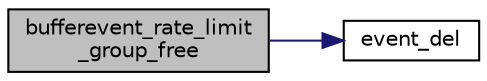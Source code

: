 digraph "bufferevent_rate_limit_group_free"
{
 // LATEX_PDF_SIZE
  edge [fontname="Helvetica",fontsize="10",labelfontname="Helvetica",labelfontsize="10"];
  node [fontname="Helvetica",fontsize="10",shape=record];
  rankdir="LR";
  Node39 [label="bufferevent_rate_limit\l_group_free",height=0.2,width=0.4,color="black", fillcolor="grey75", style="filled", fontcolor="black",tooltip=" "];
  Node39 -> Node40 [color="midnightblue",fontsize="10",style="solid",fontname="Helvetica"];
  Node40 [label="event_del",height=0.2,width=0.4,color="black", fillcolor="white", style="filled",URL="$event2_2event_8h.html#a8d6f0f479b2b2b5c13854b7efae7b243",tooltip=" "];
}
